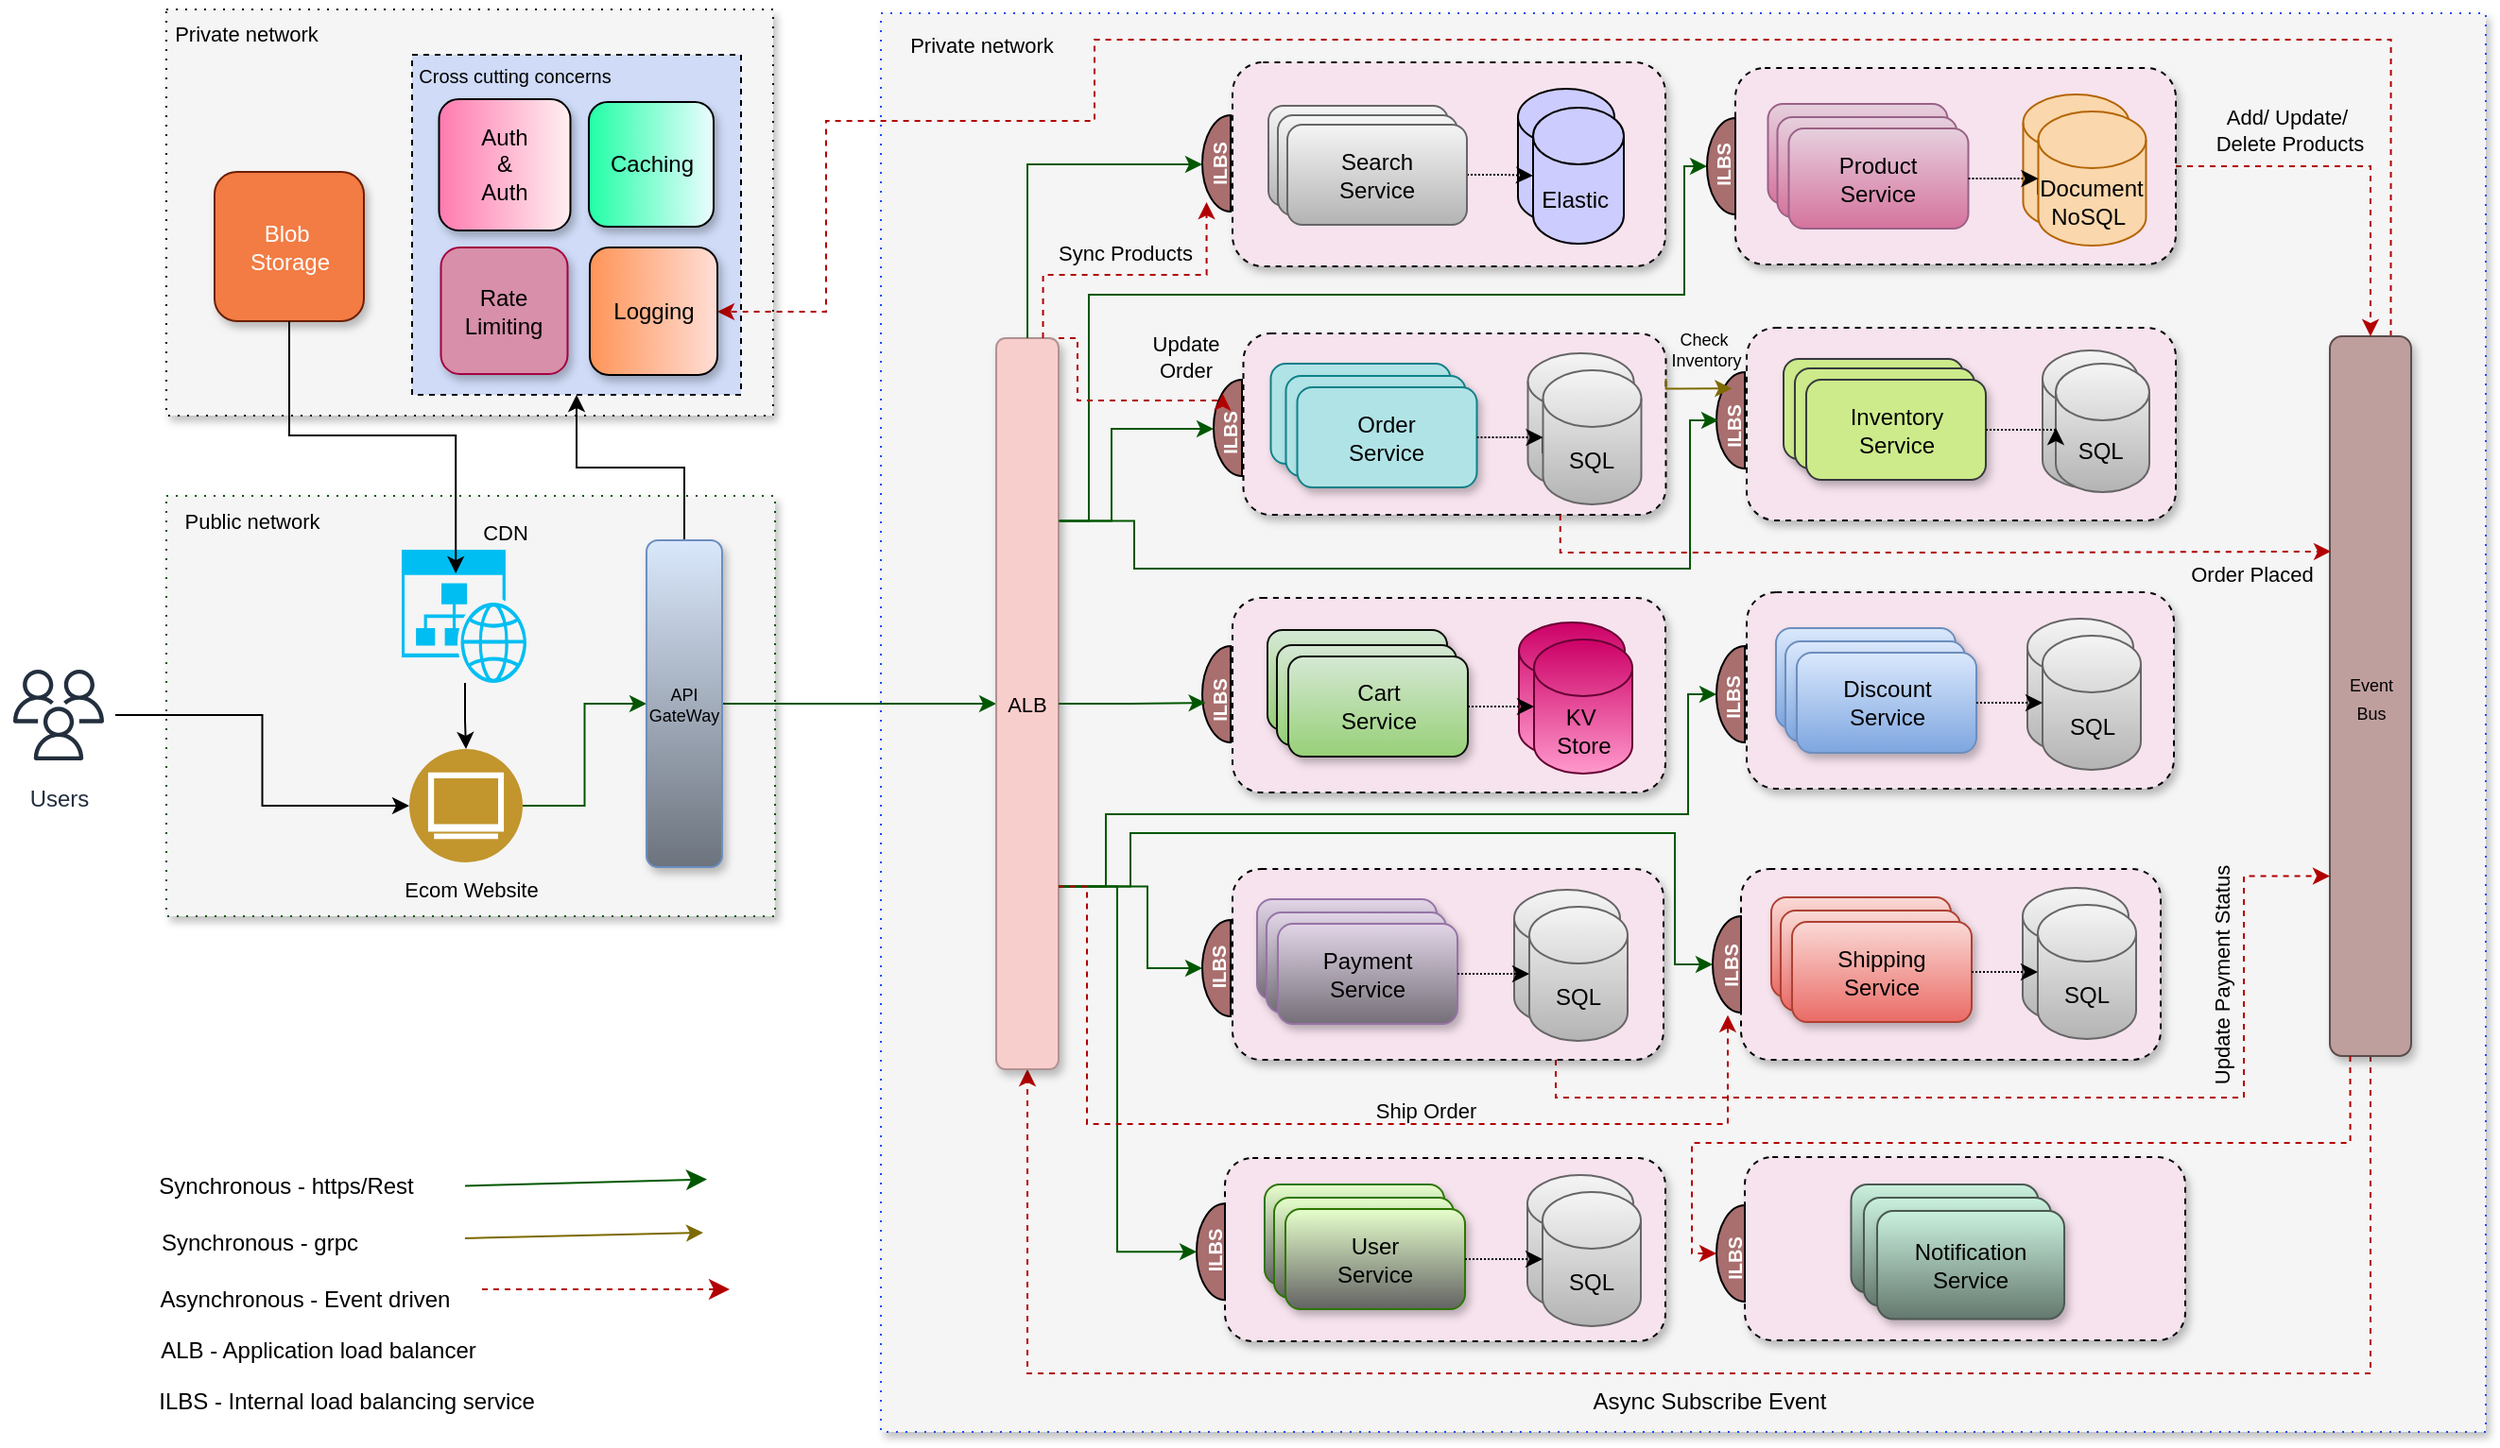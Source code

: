 <mxfile version="24.8.4">
  <diagram name="Page-1" id="FNmSrduUZ5u_OLCGWbWd">
    <mxGraphModel dx="1406" dy="893" grid="0" gridSize="10" guides="1" tooltips="1" connect="1" arrows="1" fold="1" page="0" pageScale="1" pageWidth="850" pageHeight="1100" math="0" shadow="0">
      <root>
        <mxCell id="0" />
        <mxCell id="1" parent="0" />
        <mxCell id="ILpzqOGEgMHz32oO7xNn-135" value="" style="rounded=0;whiteSpace=wrap;html=1;textShadow=0;strokeColor=default;dashed=1;fillColor=#F5F5F5;dashPattern=1 4;shadow=1;" parent="1" vertex="1">
          <mxGeometry x="-303" width="321" height="215" as="geometry" />
        </mxCell>
        <mxCell id="KnMCrY_Kx2zRuAthfWW4-54" value="" style="rounded=0;whiteSpace=wrap;html=1;textShadow=0;strokeColor=default;dashed=1;fillColor=#CFDBF7;" parent="1" vertex="1">
          <mxGeometry x="-173" y="24" width="174" height="180" as="geometry" />
        </mxCell>
        <mxCell id="ILpzqOGEgMHz32oO7xNn-144" value="" style="rounded=0;whiteSpace=wrap;html=1;textShadow=0;strokeColor=#005700;dashed=1;fillColor=#F5F5F5;dashPattern=1 4;shadow=1;" parent="1" vertex="1">
          <mxGeometry x="-303" y="257.5" width="322" height="222.5" as="geometry" />
        </mxCell>
        <mxCell id="ILpzqOGEgMHz32oO7xNn-142" value="" style="rounded=0;whiteSpace=wrap;html=1;textShadow=0;strokeColor=#174BFA;dashed=1;fillColor=#F5F5F5;fontColor=#ffffff;dashPattern=1 4;shadow=1;" parent="1" vertex="1">
          <mxGeometry x="75" y="2" width="849" height="751" as="geometry" />
        </mxCell>
        <mxCell id="ILpzqOGEgMHz32oO7xNn-136" value="" style="rounded=1;whiteSpace=wrap;html=1;textShadow=0;strokeColor=default;dashed=1;fillColor=#F7E3EE;shadow=1;" parent="1" vertex="1">
          <mxGeometry x="533" y="168.5" width="227" height="102" as="geometry" />
        </mxCell>
        <mxCell id="ILpzqOGEgMHz32oO7xNn-134" value="" style="rounded=1;whiteSpace=wrap;html=1;textShadow=0;dashed=1;fillColor=#f7e3ee;shadow=1;" parent="1" vertex="1">
          <mxGeometry x="261" y="28" width="229" height="108" as="geometry" />
        </mxCell>
        <mxCell id="hqVNRMzppCiJ99_KFiAW-224" style="edgeStyle=orthogonalEdgeStyle;rounded=0;orthogonalLoop=1;jettySize=auto;html=1;entryX=0;entryY=0.5;entryDx=0;entryDy=0;" parent="1" source="ILpzqOGEgMHz32oO7xNn-1" target="hqVNRMzppCiJ99_KFiAW-222" edge="1">
          <mxGeometry relative="1" as="geometry" />
        </mxCell>
        <mxCell id="ILpzqOGEgMHz32oO7xNn-1" value="Users" style="outlineConnect=0;fontColor=#232F3E;gradientColor=none;strokeColor=#232F3E;fillColor=#ffffff;dashed=0;verticalLabelPosition=bottom;verticalAlign=top;align=center;html=1;fontSize=12;fontStyle=0;aspect=fixed;shape=mxgraph.aws4.resourceIcon;resIcon=mxgraph.aws4.users;rounded=0;" parent="1" vertex="1">
          <mxGeometry x="-390" y="343.5" width="60" height="60" as="geometry" />
        </mxCell>
        <mxCell id="hqVNRMzppCiJ99_KFiAW-228" style="edgeStyle=orthogonalEdgeStyle;rounded=0;orthogonalLoop=1;jettySize=auto;html=1;entryX=0.5;entryY=0;entryDx=0;entryDy=0;" parent="1" source="ILpzqOGEgMHz32oO7xNn-2" target="hqVNRMzppCiJ99_KFiAW-222" edge="1">
          <mxGeometry relative="1" as="geometry" />
        </mxCell>
        <mxCell id="ILpzqOGEgMHz32oO7xNn-2" value="" style="verticalLabelPosition=bottom;html=1;verticalAlign=top;align=center;strokeColor=none;fillColor=#00BEF2;shape=mxgraph.azure.website_generic;pointerEvents=1;rounded=0;" parent="1" vertex="1">
          <mxGeometry x="-178.5" y="286" width="67" height="70.5" as="geometry" />
        </mxCell>
        <mxCell id="ILpzqOGEgMHz32oO7xNn-11" value="&lt;font style=&quot;font-size: 11px;&quot;&gt;CDN&lt;/font&gt;" style="text;html=1;align=center;verticalAlign=middle;resizable=0;points=[];autosize=1;strokeColor=none;fillColor=none;fontSize=16;rounded=0;" parent="1" vertex="1">
          <mxGeometry x="-144.75" y="259.5" width="42" height="31" as="geometry" />
        </mxCell>
        <mxCell id="ILpzqOGEgMHz32oO7xNn-27" value="" style="rounded=1;whiteSpace=wrap;html=1;fillColor=#f5f5f5;gradientColor=#b3b3b3;strokeColor=#666666;" parent="1" vertex="1">
          <mxGeometry x="280" y="51" width="95" height="53" as="geometry" />
        </mxCell>
        <mxCell id="ILpzqOGEgMHz32oO7xNn-28" value="Elastic&amp;nbsp;" style="shape=cylinder3;whiteSpace=wrap;html=1;boundedLbl=1;backgroundOutline=1;size=15;rounded=0;fillColor=#CCCCFF;fontColor=#ffffff;strokeColor=#000000;" parent="1" vertex="1">
          <mxGeometry x="412" y="42" width="51" height="72" as="geometry" />
        </mxCell>
        <mxCell id="ILpzqOGEgMHz32oO7xNn-49" value="" style="rounded=1;whiteSpace=wrap;html=1;fillColor=#cdeb8b;strokeColor=#36393d;shadow=1;" parent="1" vertex="1">
          <mxGeometry x="552.5" y="185" width="95" height="53" as="geometry" />
        </mxCell>
        <mxCell id="ILpzqOGEgMHz32oO7xNn-50" value="" style="rounded=1;whiteSpace=wrap;html=1;fillColor=#f5f5f5;gradientColor=#b3b3b3;strokeColor=#666666;" parent="1" vertex="1">
          <mxGeometry x="285" y="56" width="95" height="53" as="geometry" />
        </mxCell>
        <mxCell id="O0o4bAYuVbN3omt0_8oD-17" value="" style="edgeStyle=orthogonalEdgeStyle;rounded=0;orthogonalLoop=1;jettySize=auto;html=1;dashed=1;dashPattern=1 1;" parent="1" source="ILpzqOGEgMHz32oO7xNn-51" target="ILpzqOGEgMHz32oO7xNn-123" edge="1">
          <mxGeometry relative="1" as="geometry" />
        </mxCell>
        <mxCell id="ILpzqOGEgMHz32oO7xNn-51" value="Search&lt;div&gt;Service&lt;/div&gt;" style="rounded=1;whiteSpace=wrap;html=1;fillColor=#f5f5f5;strokeColor=#666666;gradientColor=#b3b3b3;" parent="1" vertex="1">
          <mxGeometry x="290" y="61" width="95" height="53" as="geometry" />
        </mxCell>
        <mxCell id="ILpzqOGEgMHz32oO7xNn-55" value="" style="rounded=1;whiteSpace=wrap;html=1;fillColor=#cdeb8b;strokeColor=#36393d;shadow=1;" parent="1" vertex="1">
          <mxGeometry x="558.5" y="190" width="95" height="53" as="geometry" />
        </mxCell>
        <mxCell id="ILpzqOGEgMHz32oO7xNn-56" value="Inventory&lt;div&gt;Service&lt;/div&gt;" style="rounded=1;whiteSpace=wrap;html=1;fillColor=#cdeb8b;strokeColor=#36393d;gradientColor=none;shadow=1;" parent="1" vertex="1">
          <mxGeometry x="564.5" y="196" width="95" height="53" as="geometry" />
        </mxCell>
        <mxCell id="ILpzqOGEgMHz32oO7xNn-57" value="SQL&amp;nbsp;" style="shape=cylinder3;whiteSpace=wrap;html=1;boundedLbl=1;backgroundOutline=1;size=15;rounded=0;fillColor=#f5f5f5;strokeColor=#666666;gradientColor=#b3b3b3;" parent="1" vertex="1">
          <mxGeometry x="689.5" y="180.5" width="50.5" height="73" as="geometry" />
        </mxCell>
        <mxCell id="KnMCrY_Kx2zRuAthfWW4-38" style="edgeStyle=orthogonalEdgeStyle;rounded=0;orthogonalLoop=1;jettySize=auto;html=1;exitX=1;exitY=0.5;exitDx=0;exitDy=0;entryX=0.5;entryY=0;entryDx=0;entryDy=0;strokeColor=#B20000;dashed=1;" parent="1" source="ILpzqOGEgMHz32oO7xNn-94" target="3KepqCRreSBxK8r_iUo3-4" edge="1">
          <mxGeometry relative="1" as="geometry">
            <Array as="points">
              <mxPoint x="863" y="722" />
              <mxPoint x="152" y="722" />
            </Array>
          </mxGeometry>
        </mxCell>
        <mxCell id="KnMCrY_Kx2zRuAthfWW4-56" style="edgeStyle=orthogonalEdgeStyle;rounded=0;orthogonalLoop=1;jettySize=auto;html=1;exitX=0;exitY=0.25;exitDx=0;exitDy=0;dashed=1;strokeColor=#B20000;" parent="1" source="ILpzqOGEgMHz32oO7xNn-94" target="hqVNRMzppCiJ99_KFiAW-115" edge="1">
          <mxGeometry relative="1" as="geometry">
            <Array as="points">
              <mxPoint x="874" y="16" />
              <mxPoint x="188" y="16" />
              <mxPoint x="188" y="59" />
              <mxPoint x="46" y="59" />
              <mxPoint x="46" y="160" />
            </Array>
          </mxGeometry>
        </mxCell>
        <mxCell id="ILpzqOGEgMHz32oO7xNn-94" value="&lt;font style=&quot;font-size: 9px;&quot;&gt;Event Bus&lt;/font&gt;" style="rounded=1;whiteSpace=wrap;html=1;direction=south;fillColor=#BF9F9E;strokeColor=#5C4C4C;shadow=1;gradientDirection=east;fontColor=#000000;gradientColor=none;" parent="1" vertex="1">
          <mxGeometry x="841.5" y="173" width="43" height="381" as="geometry" />
        </mxCell>
        <mxCell id="ILpzqOGEgMHz32oO7xNn-121" value="SQL&amp;nbsp;" style="shape=cylinder3;whiteSpace=wrap;html=1;boundedLbl=1;backgroundOutline=1;size=15;rounded=0;fillColor=#f5f5f5;strokeColor=#666666;gradientColor=#b3b3b3;" parent="1" vertex="1">
          <mxGeometry x="696.5" y="187.5" width="49.5" height="68" as="geometry" />
        </mxCell>
        <mxCell id="ILpzqOGEgMHz32oO7xNn-123" value="&lt;font color=&quot;#000000&quot;&gt;Elastic&amp;nbsp;&lt;/font&gt;" style="shape=cylinder3;whiteSpace=wrap;html=1;boundedLbl=1;backgroundOutline=1;size=15;rounded=0;fillColor=#CCCCFF;fontColor=#ffffff;strokeColor=#000000;" parent="1" vertex="1">
          <mxGeometry x="420" y="52" width="48" height="72" as="geometry" />
        </mxCell>
        <mxCell id="ILpzqOGEgMHz32oO7xNn-143" value="Private network" style="text;html=1;align=center;verticalAlign=middle;resizable=0;points=[];autosize=1;strokeColor=none;fillColor=none;fontSize=11;rounded=0;" parent="1" vertex="1">
          <mxGeometry x="81" y="6" width="94" height="25" as="geometry" />
        </mxCell>
        <mxCell id="ILpzqOGEgMHz32oO7xNn-145" value="&lt;font style=&quot;font-size: 11px;&quot;&gt;Public network&lt;/font&gt;" style="text;html=1;align=center;verticalAlign=middle;resizable=0;points=[];autosize=1;strokeColor=none;fillColor=none;fontSize=16;rounded=0;" parent="1" vertex="1">
          <mxGeometry x="-303" y="253" width="90" height="31" as="geometry" />
        </mxCell>
        <mxCell id="ILpzqOGEgMHz32oO7xNn-146" style="edgeStyle=none;curved=0;rounded=0;orthogonalLoop=1;jettySize=auto;html=1;exitX=0;exitY=0.5;exitDx=0;exitDy=0;entryX=0;entryY=0.5;entryDx=0;entryDy=0;fontSize=12;startSize=8;endSize=8;fillColor=#008a00;strokeColor=#005700;" parent="1" edge="1">
          <mxGeometry relative="1" as="geometry">
            <mxPoint x="-145" y="622.75" as="sourcePoint" />
            <mxPoint x="-17" y="619.25" as="targetPoint" />
            <Array as="points" />
          </mxGeometry>
        </mxCell>
        <mxCell id="ILpzqOGEgMHz32oO7xNn-147" value="Synchronous - https/Rest" style="text;html=1;align=center;verticalAlign=middle;resizable=0;points=[];autosize=1;" parent="1" vertex="1">
          <mxGeometry x="-317" y="610" width="153" height="26" as="geometry" />
        </mxCell>
        <mxCell id="ILpzqOGEgMHz32oO7xNn-150" style="edgeStyle=none;curved=0;rounded=0;orthogonalLoop=1;jettySize=auto;html=1;entryX=1.006;entryY=0.378;entryDx=0;entryDy=0;entryPerimeter=0;fontSize=12;startSize=8;endSize=8;fillColor=#e51400;strokeColor=#B20000;dashed=1;" parent="1" edge="1">
          <mxGeometry relative="1" as="geometry">
            <mxPoint x="-136" y="677.5" as="sourcePoint" />
            <mxPoint x="-5" y="677.5" as="targetPoint" />
            <Array as="points" />
          </mxGeometry>
        </mxCell>
        <mxCell id="ILpzqOGEgMHz32oO7xNn-151" value="Asynchronous - Event driven" style="text;html=1;align=center;verticalAlign=middle;resizable=0;points=[];autosize=1;strokeColor=none;fillColor=none;" parent="1" vertex="1">
          <mxGeometry x="-315.75" y="669.5" width="171" height="26" as="geometry" />
        </mxCell>
        <mxCell id="ILpzqOGEgMHz32oO7xNn-157" value="" style="endArrow=classic;html=1;rounded=0;fillColor=#e3c800;strokeColor=#7D6A00;" parent="1" edge="1">
          <mxGeometry width="50" height="50" relative="1" as="geometry">
            <mxPoint x="-145" y="650.5" as="sourcePoint" />
            <mxPoint x="-19" y="647.5" as="targetPoint" />
          </mxGeometry>
        </mxCell>
        <mxCell id="ILpzqOGEgMHz32oO7xNn-158" value="Synchronous - grpc" style="text;html=1;align=center;verticalAlign=middle;resizable=0;points=[];autosize=1;strokeColor=none;fillColor=none;" parent="1" vertex="1">
          <mxGeometry x="-315" y="640" width="122" height="26" as="geometry" />
        </mxCell>
        <mxCell id="hqVNRMzppCiJ99_KFiAW-14" style="edgeStyle=orthogonalEdgeStyle;rounded=0;orthogonalLoop=1;jettySize=auto;html=1;exitX=1;exitY=0.5;exitDx=0;exitDy=0;entryX=0;entryY=0.5;entryDx=0;entryDy=0;entryPerimeter=0;dashed=1;dashPattern=1 1;" parent="1" source="ILpzqOGEgMHz32oO7xNn-56" target="ILpzqOGEgMHz32oO7xNn-121" edge="1">
          <mxGeometry relative="1" as="geometry" />
        </mxCell>
        <mxCell id="hqVNRMzppCiJ99_KFiAW-19" value="" style="rounded=1;whiteSpace=wrap;html=1;textShadow=0;strokeColor=default;dashed=1;fillColor=#F7E3EE;shadow=1;" parent="1" vertex="1">
          <mxGeometry x="261" y="311.5" width="229" height="103" as="geometry" />
        </mxCell>
        <mxCell id="hqVNRMzppCiJ99_KFiAW-20" value="" style="rounded=1;whiteSpace=wrap;html=1;fillColor=#d5e8d4;strokeColor=#090D07;gradientColor=#97d077;shadow=1;" parent="1" vertex="1">
          <mxGeometry x="279.5" y="328.5" width="95" height="53" as="geometry" />
        </mxCell>
        <mxCell id="hqVNRMzppCiJ99_KFiAW-21" value="NoSQL&amp;nbsp;" style="shape=cylinder3;whiteSpace=wrap;html=1;boundedLbl=1;backgroundOutline=1;size=15;rounded=0;fillColor=#FF99CC;strokeColor=#660033;gradientColor=#CC0066;gradientDirection=north;" parent="1" vertex="1">
          <mxGeometry x="412.5" y="324.5" width="56" height="72" as="geometry" />
        </mxCell>
        <mxCell id="hqVNRMzppCiJ99_KFiAW-22" value="" style="rounded=1;whiteSpace=wrap;html=1;fillColor=#d5e8d4;strokeColor=#090D07;gradientColor=#97d077;shadow=1;" parent="1" vertex="1">
          <mxGeometry x="284.5" y="336.5" width="95" height="53" as="geometry" />
        </mxCell>
        <mxCell id="hqVNRMzppCiJ99_KFiAW-23" value="Cart&lt;div&gt;&lt;span style=&quot;background-color: initial;&quot;&gt;Service&lt;/span&gt;&lt;/div&gt;" style="rounded=1;whiteSpace=wrap;html=1;fillColor=#d5e8d4;gradientColor=#97d077;strokeColor=#090D07;shadow=1;" parent="1" vertex="1">
          <mxGeometry x="290.5" y="342.5" width="95" height="53" as="geometry" />
        </mxCell>
        <mxCell id="hqVNRMzppCiJ99_KFiAW-24" value="&lt;font color=&quot;#000000&quot;&gt;KV&amp;nbsp;&lt;/font&gt;&lt;div&gt;&lt;font color=&quot;#000000&quot;&gt;Store&lt;/font&gt;&lt;/div&gt;" style="shape=cylinder3;whiteSpace=wrap;html=1;boundedLbl=1;backgroundOutline=1;size=15;rounded=0;fillColor=#FF99CC;strokeColor=#660033;fontColor=#000000;gradientDirection=north;gradientColor=#CC0066;" parent="1" vertex="1">
          <mxGeometry x="420.5" y="333.5" width="52" height="71" as="geometry" />
        </mxCell>
        <mxCell id="hqVNRMzppCiJ99_KFiAW-28" style="edgeStyle=orthogonalEdgeStyle;rounded=0;orthogonalLoop=1;jettySize=auto;html=1;exitX=1;exitY=0.5;exitDx=0;exitDy=0;entryX=0;entryY=0.5;entryDx=0;entryDy=0;entryPerimeter=0;dashed=1;dashPattern=1 1;" parent="1" source="hqVNRMzppCiJ99_KFiAW-23" target="hqVNRMzppCiJ99_KFiAW-24" edge="1">
          <mxGeometry relative="1" as="geometry" />
        </mxCell>
        <mxCell id="hqVNRMzppCiJ99_KFiAW-30" value="" style="rounded=1;whiteSpace=wrap;html=1;textShadow=0;strokeColor=default;dashed=1;fillColor=#F7E3EE;shadow=1;" parent="1" vertex="1">
          <mxGeometry x="266.75" y="171.5" width="223.5" height="96" as="geometry" />
        </mxCell>
        <mxCell id="hqVNRMzppCiJ99_KFiAW-31" value="" style="rounded=1;whiteSpace=wrap;html=1;fillColor=#b0e3e6;strokeColor=#0e8088;shadow=1;" parent="1" vertex="1">
          <mxGeometry x="281.25" y="187.5" width="95" height="53" as="geometry" />
        </mxCell>
        <mxCell id="hqVNRMzppCiJ99_KFiAW-32" value="NoSQL&amp;nbsp;" style="shape=cylinder3;whiteSpace=wrap;html=1;boundedLbl=1;backgroundOutline=1;size=15;rounded=0;fillColor=#f5f5f5;strokeColor=#666666;gradientColor=#b3b3b3;" parent="1" vertex="1">
          <mxGeometry x="417.25" y="182" width="56" height="72" as="geometry" />
        </mxCell>
        <mxCell id="hqVNRMzppCiJ99_KFiAW-33" value="" style="rounded=1;whiteSpace=wrap;html=1;fillColor=#b0e3e6;strokeColor=#0e8088;shadow=1;" parent="1" vertex="1">
          <mxGeometry x="289.25" y="194" width="95" height="53" as="geometry" />
        </mxCell>
        <mxCell id="hqVNRMzppCiJ99_KFiAW-34" value="Order&lt;div&gt;&lt;span style=&quot;background-color: initial;&quot;&gt;Service&lt;/span&gt;&lt;/div&gt;" style="rounded=1;whiteSpace=wrap;html=1;fillColor=#b0e3e6;strokeColor=#0e8088;shadow=1;" parent="1" vertex="1">
          <mxGeometry x="295.25" y="200" width="95" height="53" as="geometry" />
        </mxCell>
        <mxCell id="hqVNRMzppCiJ99_KFiAW-35" value="SQL" style="shape=cylinder3;whiteSpace=wrap;html=1;boundedLbl=1;backgroundOutline=1;size=15;rounded=0;fillColor=#f5f5f5;strokeColor=#666666;gradientColor=#b3b3b3;" parent="1" vertex="1">
          <mxGeometry x="425.25" y="191" width="52" height="71" as="geometry" />
        </mxCell>
        <mxCell id="hqVNRMzppCiJ99_KFiAW-40" style="edgeStyle=orthogonalEdgeStyle;rounded=0;orthogonalLoop=1;jettySize=auto;html=1;exitX=1;exitY=0.5;exitDx=0;exitDy=0;entryX=0;entryY=0.5;entryDx=0;entryDy=0;entryPerimeter=0;dashed=1;dashPattern=1 1;" parent="1" source="hqVNRMzppCiJ99_KFiAW-34" target="hqVNRMzppCiJ99_KFiAW-35" edge="1">
          <mxGeometry relative="1" as="geometry" />
        </mxCell>
        <mxCell id="hqVNRMzppCiJ99_KFiAW-50" value="" style="rounded=1;whiteSpace=wrap;html=1;textShadow=0;strokeColor=default;dashed=1;fillColor=#F7E3EE;shadow=1;" parent="1" vertex="1">
          <mxGeometry x="533" y="308.5" width="226" height="104" as="geometry" />
        </mxCell>
        <mxCell id="hqVNRMzppCiJ99_KFiAW-51" value="" style="rounded=1;whiteSpace=wrap;html=1;fillColor=#dae8fc;strokeColor=#6c8ebf;gradientColor=#7ea6e0;shadow=1;" parent="1" vertex="1">
          <mxGeometry x="548.5" y="327.5" width="95" height="53" as="geometry" />
        </mxCell>
        <mxCell id="hqVNRMzppCiJ99_KFiAW-52" value="NoSQL&amp;nbsp;" style="shape=cylinder3;whiteSpace=wrap;html=1;boundedLbl=1;backgroundOutline=1;size=15;rounded=0;fillColor=#f5f5f5;strokeColor=#666666;gradientColor=#b3b3b3;" parent="1" vertex="1">
          <mxGeometry x="681.5" y="322.5" width="56" height="72" as="geometry" />
        </mxCell>
        <mxCell id="hqVNRMzppCiJ99_KFiAW-53" value="" style="rounded=1;whiteSpace=wrap;html=1;fillColor=#dae8fc;strokeColor=#6c8ebf;gradientColor=#7ea6e0;shadow=1;" parent="1" vertex="1">
          <mxGeometry x="553.5" y="334.5" width="95" height="53" as="geometry" />
        </mxCell>
        <mxCell id="hqVNRMzppCiJ99_KFiAW-54" value="Discount&lt;div&gt;&lt;span style=&quot;background-color: initial;&quot;&gt;Service&lt;/span&gt;&lt;/div&gt;" style="rounded=1;whiteSpace=wrap;html=1;fillColor=#dae8fc;gradientColor=#7ea6e0;strokeColor=#6c8ebf;shadow=1;" parent="1" vertex="1">
          <mxGeometry x="559.5" y="340.5" width="95" height="53" as="geometry" />
        </mxCell>
        <mxCell id="hqVNRMzppCiJ99_KFiAW-55" value="SQL" style="shape=cylinder3;whiteSpace=wrap;html=1;boundedLbl=1;backgroundOutline=1;size=15;rounded=0;fillColor=#f5f5f5;strokeColor=#666666;gradientColor=#b3b3b3;" parent="1" vertex="1">
          <mxGeometry x="689.5" y="331.5" width="52" height="71" as="geometry" />
        </mxCell>
        <mxCell id="KnMCrY_Kx2zRuAthfWW4-42" style="edgeStyle=orthogonalEdgeStyle;rounded=0;orthogonalLoop=1;jettySize=auto;html=1;exitX=0.75;exitY=1;exitDx=0;exitDy=0;entryX=0.75;entryY=1;entryDx=0;entryDy=0;dashed=1;strokeColor=#B20000;" parent="1" source="hqVNRMzppCiJ99_KFiAW-59" target="ILpzqOGEgMHz32oO7xNn-94" edge="1">
          <mxGeometry relative="1" as="geometry">
            <Array as="points">
              <mxPoint x="432" y="576" />
              <mxPoint x="796" y="576" />
              <mxPoint x="796" y="459" />
            </Array>
          </mxGeometry>
        </mxCell>
        <mxCell id="hqVNRMzppCiJ99_KFiAW-59" value="" style="rounded=1;whiteSpace=wrap;html=1;textShadow=0;strokeColor=default;dashed=1;fillColor=#F7E3EE;shadow=1;" parent="1" vertex="1">
          <mxGeometry x="261" y="455" width="228" height="101" as="geometry" />
        </mxCell>
        <mxCell id="hqVNRMzppCiJ99_KFiAW-60" value="" style="rounded=1;whiteSpace=wrap;html=1;fillColor=#e1d5e7;strokeColor=#9673a6;gradientColor=#756F78;shadow=1;" parent="1" vertex="1">
          <mxGeometry x="274" y="471" width="95" height="53" as="geometry" />
        </mxCell>
        <mxCell id="hqVNRMzppCiJ99_KFiAW-61" value="NoSQL&amp;nbsp;" style="shape=cylinder3;whiteSpace=wrap;html=1;boundedLbl=1;backgroundOutline=1;size=15;rounded=0;fillColor=#f5f5f5;strokeColor=#666666;gradientColor=#b3b3b3;" parent="1" vertex="1">
          <mxGeometry x="410" y="466" width="56" height="72" as="geometry" />
        </mxCell>
        <mxCell id="hqVNRMzppCiJ99_KFiAW-62" value="" style="rounded=1;whiteSpace=wrap;html=1;fillColor=#e1d5e7;strokeColor=#9673a6;gradientColor=#756F78;shadow=1;" parent="1" vertex="1">
          <mxGeometry x="279" y="478" width="95" height="53" as="geometry" />
        </mxCell>
        <mxCell id="hqVNRMzppCiJ99_KFiAW-63" value="Payment&lt;div&gt;&lt;span style=&quot;background-color: initial;&quot;&gt;Service&lt;/span&gt;&lt;/div&gt;" style="rounded=1;whiteSpace=wrap;html=1;fillColor=#e1d5e7;strokeColor=#9673a6;gradientColor=#756F78;shadow=1;" parent="1" vertex="1">
          <mxGeometry x="285" y="484" width="95" height="53" as="geometry" />
        </mxCell>
        <mxCell id="hqVNRMzppCiJ99_KFiAW-64" value="SQL" style="shape=cylinder3;whiteSpace=wrap;html=1;boundedLbl=1;backgroundOutline=1;size=15;rounded=0;fillColor=#f5f5f5;strokeColor=#666666;gradientColor=#b3b3b3;" parent="1" vertex="1">
          <mxGeometry x="418" y="475" width="52" height="71" as="geometry" />
        </mxCell>
        <mxCell id="hqVNRMzppCiJ99_KFiAW-70" style="edgeStyle=orthogonalEdgeStyle;rounded=0;orthogonalLoop=1;jettySize=auto;html=1;exitX=1;exitY=0.5;exitDx=0;exitDy=0;entryX=0;entryY=0.5;entryDx=0;entryDy=0;entryPerimeter=0;dashed=1;dashPattern=1 1;" parent="1" source="hqVNRMzppCiJ99_KFiAW-54" target="hqVNRMzppCiJ99_KFiAW-55" edge="1">
          <mxGeometry relative="1" as="geometry" />
        </mxCell>
        <mxCell id="hqVNRMzppCiJ99_KFiAW-73" style="edgeStyle=orthogonalEdgeStyle;rounded=0;orthogonalLoop=1;jettySize=auto;html=1;exitX=1;exitY=0.5;exitDx=0;exitDy=0;entryX=0;entryY=0.5;entryDx=0;entryDy=0;entryPerimeter=0;dashed=1;dashPattern=1 1;" parent="1" source="hqVNRMzppCiJ99_KFiAW-63" target="hqVNRMzppCiJ99_KFiAW-64" edge="1">
          <mxGeometry relative="1" as="geometry" />
        </mxCell>
        <mxCell id="hqVNRMzppCiJ99_KFiAW-74" value="" style="rounded=1;whiteSpace=wrap;html=1;textShadow=0;strokeColor=default;dashed=1;fillColor=#F7E3EE;shadow=1;" parent="1" vertex="1">
          <mxGeometry x="257" y="608" width="233" height="97" as="geometry" />
        </mxCell>
        <mxCell id="hqVNRMzppCiJ99_KFiAW-75" value="" style="rounded=1;whiteSpace=wrap;html=1;fillColor=#E6FFCC;strokeColor=#2D7600;gradientColor=#636363;shadow=1;" parent="1" vertex="1">
          <mxGeometry x="278" y="622" width="95" height="53" as="geometry" />
        </mxCell>
        <mxCell id="hqVNRMzppCiJ99_KFiAW-76" value="NoSQL&amp;nbsp;" style="shape=cylinder3;whiteSpace=wrap;html=1;boundedLbl=1;backgroundOutline=1;size=15;rounded=0;fillColor=#f5f5f5;strokeColor=#666666;gradientColor=#b3b3b3;" parent="1" vertex="1">
          <mxGeometry x="417" y="617" width="56" height="72" as="geometry" />
        </mxCell>
        <mxCell id="hqVNRMzppCiJ99_KFiAW-77" value="" style="rounded=1;whiteSpace=wrap;html=1;fillColor=#E6FFCC;strokeColor=#2D7600;fontColor=#ffffff;gradientColor=#636363;shadow=1;" parent="1" vertex="1">
          <mxGeometry x="283" y="629" width="95" height="53" as="geometry" />
        </mxCell>
        <mxCell id="hqVNRMzppCiJ99_KFiAW-78" value="User&lt;div&gt;&lt;span style=&quot;background-color: initial;&quot;&gt;Service&lt;/span&gt;&lt;/div&gt;" style="rounded=1;whiteSpace=wrap;html=1;fillColor=#E6FFCC;strokeColor=#2D7600;fontColor=#000000;gradientColor=#636363;shadow=1;" parent="1" vertex="1">
          <mxGeometry x="289" y="635" width="95" height="53" as="geometry" />
        </mxCell>
        <mxCell id="hqVNRMzppCiJ99_KFiAW-79" value="SQL" style="shape=cylinder3;whiteSpace=wrap;html=1;boundedLbl=1;backgroundOutline=1;size=15;rounded=0;fillColor=#f5f5f5;strokeColor=#666666;gradientColor=#b3b3b3;" parent="1" vertex="1">
          <mxGeometry x="425" y="626" width="52" height="71" as="geometry" />
        </mxCell>
        <mxCell id="hqVNRMzppCiJ99_KFiAW-83" value="" style="rounded=1;whiteSpace=wrap;html=1;textShadow=0;strokeColor=default;dashed=1;fillColor=#F7E3EE;shadow=1;" parent="1" vertex="1">
          <mxGeometry x="530" y="455" width="222" height="101" as="geometry" />
        </mxCell>
        <mxCell id="hqVNRMzppCiJ99_KFiAW-84" value="" style="rounded=1;whiteSpace=wrap;html=1;fillColor=#fad9d5;strokeColor=#ae4132;gradientColor=#EA6B66;shadow=1;" parent="1" vertex="1">
          <mxGeometry x="546" y="470" width="95" height="53" as="geometry" />
        </mxCell>
        <mxCell id="hqVNRMzppCiJ99_KFiAW-85" value="NoSQL&amp;nbsp;" style="shape=cylinder3;whiteSpace=wrap;html=1;boundedLbl=1;backgroundOutline=1;size=15;rounded=0;fillColor=#f5f5f5;strokeColor=#666666;gradientColor=#b3b3b3;" parent="1" vertex="1">
          <mxGeometry x="679" y="465" width="56" height="72" as="geometry" />
        </mxCell>
        <mxCell id="hqVNRMzppCiJ99_KFiAW-86" value="" style="rounded=1;whiteSpace=wrap;html=1;fillColor=#fad9d5;strokeColor=#ae4132;gradientColor=#EA6B66;shadow=1;" parent="1" vertex="1">
          <mxGeometry x="551" y="477" width="95" height="53" as="geometry" />
        </mxCell>
        <mxCell id="hqVNRMzppCiJ99_KFiAW-87" value="Shipping&lt;div&gt;&lt;span style=&quot;background-color: initial;&quot;&gt;Service&lt;/span&gt;&lt;/div&gt;" style="rounded=1;whiteSpace=wrap;html=1;fillColor=#fad9d5;strokeColor=#ae4132;gradientColor=#EA6B66;shadow=1;" parent="1" vertex="1">
          <mxGeometry x="557" y="483" width="95" height="53" as="geometry" />
        </mxCell>
        <mxCell id="hqVNRMzppCiJ99_KFiAW-88" value="SQL" style="shape=cylinder3;whiteSpace=wrap;html=1;boundedLbl=1;backgroundOutline=1;size=15;rounded=0;fillColor=#f5f5f5;strokeColor=#666666;gradientColor=#b3b3b3;" parent="1" vertex="1">
          <mxGeometry x="687" y="474" width="52" height="71" as="geometry" />
        </mxCell>
        <mxCell id="hqVNRMzppCiJ99_KFiAW-94" style="edgeStyle=orthogonalEdgeStyle;rounded=0;orthogonalLoop=1;jettySize=auto;html=1;exitX=1;exitY=0.5;exitDx=0;exitDy=0;entryX=0;entryY=0.5;entryDx=0;entryDy=0;entryPerimeter=0;dashed=1;dashPattern=1 1;" parent="1" source="hqVNRMzppCiJ99_KFiAW-87" target="hqVNRMzppCiJ99_KFiAW-88" edge="1">
          <mxGeometry relative="1" as="geometry" />
        </mxCell>
        <mxCell id="hqVNRMzppCiJ99_KFiAW-95" style="edgeStyle=orthogonalEdgeStyle;rounded=0;orthogonalLoop=1;jettySize=auto;html=1;exitX=1;exitY=0.5;exitDx=0;exitDy=0;entryX=0;entryY=0.5;entryDx=0;entryDy=0;entryPerimeter=0;dashed=1;dashPattern=1 1;" parent="1" source="hqVNRMzppCiJ99_KFiAW-78" target="hqVNRMzppCiJ99_KFiAW-79" edge="1">
          <mxGeometry relative="1" as="geometry" />
        </mxCell>
        <mxCell id="KnMCrY_Kx2zRuAthfWW4-8" style="edgeStyle=orthogonalEdgeStyle;rounded=0;orthogonalLoop=1;jettySize=auto;html=1;exitX=1;exitY=0.5;exitDx=0;exitDy=0;entryX=0;entryY=0.5;entryDx=0;entryDy=0;strokeColor=#B20000;dashed=1;" parent="1" source="hqVNRMzppCiJ99_KFiAW-97" target="ILpzqOGEgMHz32oO7xNn-94" edge="1">
          <mxGeometry relative="1" as="geometry" />
        </mxCell>
        <mxCell id="hqVNRMzppCiJ99_KFiAW-97" value="" style="rounded=1;whiteSpace=wrap;html=1;textShadow=0;strokeColor=default;dashed=1;fillColor=#F7E3EE;shadow=1;" parent="1" vertex="1">
          <mxGeometry x="527" y="31" width="233" height="104" as="geometry" />
        </mxCell>
        <mxCell id="hqVNRMzppCiJ99_KFiAW-98" value="" style="rounded=1;whiteSpace=wrap;html=1;fillColor=#e6d0de;gradientColor=#d5739d;strokeColor=#996185;" parent="1" vertex="1">
          <mxGeometry x="544.25" y="50" width="95" height="53" as="geometry" />
        </mxCell>
        <mxCell id="hqVNRMzppCiJ99_KFiAW-99" value="NoSQL&amp;nbsp;" style="shape=cylinder3;whiteSpace=wrap;html=1;boundedLbl=1;backgroundOutline=1;size=15;rounded=0;fillColor=#fad7ac;strokeColor=#b46504;" parent="1" vertex="1">
          <mxGeometry x="679.25" y="45" width="56" height="72" as="geometry" />
        </mxCell>
        <mxCell id="hqVNRMzppCiJ99_KFiAW-100" value="" style="rounded=1;whiteSpace=wrap;html=1;fillColor=#e6d0de;gradientColor=#d5739d;strokeColor=#996185;" parent="1" vertex="1">
          <mxGeometry x="549.25" y="57" width="95" height="53" as="geometry" />
        </mxCell>
        <mxCell id="hqVNRMzppCiJ99_KFiAW-101" value="Product&lt;div&gt;&lt;span style=&quot;background-color: initial;&quot;&gt;Service&lt;/span&gt;&lt;/div&gt;" style="rounded=1;whiteSpace=wrap;html=1;fillColor=#e6d0de;gradientColor=#d5739d;strokeColor=#996185;" parent="1" vertex="1">
          <mxGeometry x="555.25" y="63" width="95" height="53" as="geometry" />
        </mxCell>
        <mxCell id="hqVNRMzppCiJ99_KFiAW-102" value="Document&lt;div&gt;NoSQL&amp;nbsp;&lt;/div&gt;" style="shape=cylinder3;whiteSpace=wrap;html=1;boundedLbl=1;backgroundOutline=1;size=15;rounded=0;fillColor=#fad7ac;strokeColor=#b46504;" parent="1" vertex="1">
          <mxGeometry x="687.25" y="54" width="57" height="71" as="geometry" />
        </mxCell>
        <mxCell id="hqVNRMzppCiJ99_KFiAW-106" style="edgeStyle=orthogonalEdgeStyle;rounded=0;orthogonalLoop=1;jettySize=auto;html=1;exitX=1;exitY=0.5;exitDx=0;exitDy=0;entryX=0;entryY=0.5;entryDx=0;entryDy=0;entryPerimeter=0;dashed=1;dashPattern=1 1;" parent="1" source="hqVNRMzppCiJ99_KFiAW-101" target="hqVNRMzppCiJ99_KFiAW-102" edge="1">
          <mxGeometry relative="1" as="geometry" />
        </mxCell>
        <mxCell id="hqVNRMzppCiJ99_KFiAW-109" value="Sync Products" style="text;html=1;align=center;verticalAlign=middle;resizable=0;points=[];autosize=1;strokeColor=none;fillColor=none;fontSize=11;rounded=0;rotation=0;" parent="1" vertex="1">
          <mxGeometry x="159" y="116" width="89" height="25" as="geometry" />
        </mxCell>
        <mxCell id="hqVNRMzppCiJ99_KFiAW-110" value="Cross cutting concerns" style="text;html=1;align=center;verticalAlign=middle;resizable=0;points=[];autosize=1;strokeColor=none;fillColor=none;fontSize=10;rounded=0;" parent="1" vertex="1">
          <mxGeometry x="-179.5" y="23" width="120" height="24" as="geometry" />
        </mxCell>
        <mxCell id="hqVNRMzppCiJ99_KFiAW-111" value="Auth&lt;div&gt;&amp;amp;&lt;/div&gt;&lt;div&gt;Auth&lt;/div&gt;" style="whiteSpace=wrap;html=1;aspect=fixed;rounded=1;shadow=1;fillColor=#FFF0F1;gradientColor=#FF7AAF;gradientDirection=west;" parent="1" vertex="1">
          <mxGeometry x="-158.75" y="47.5" width="69.5" height="69.5" as="geometry" />
        </mxCell>
        <mxCell id="hqVNRMzppCiJ99_KFiAW-114" value="Caching" style="whiteSpace=wrap;html=1;aspect=fixed;rounded=1;shadow=1;fillColor=#EBFCFF;gradientColor=#21FFA6;gradientDirection=west;" parent="1" vertex="1">
          <mxGeometry x="-79.5" y="49" width="66" height="66" as="geometry" />
        </mxCell>
        <mxCell id="hqVNRMzppCiJ99_KFiAW-115" value="Logging" style="whiteSpace=wrap;html=1;aspect=fixed;rounded=1;glass=0;shadow=1;fillColor=#FFDED6;gradientColor=#FF9457;gradientDirection=west;" parent="1" vertex="1">
          <mxGeometry x="-79" y="126" width="67.5" height="67.5" as="geometry" />
        </mxCell>
        <mxCell id="hqVNRMzppCiJ99_KFiAW-152" value="Add/ Update/&amp;nbsp;&lt;div&gt;Delete&amp;nbsp;&lt;span style=&quot;background-color: initial;&quot;&gt;Products&lt;/span&gt;&lt;/div&gt;" style="text;html=1;align=center;verticalAlign=middle;resizable=0;points=[];autosize=1;strokeColor=none;fillColor=none;fontSize=11;rounded=0;rotation=0;" parent="1" vertex="1">
          <mxGeometry x="772" y="45" width="96" height="38" as="geometry" />
        </mxCell>
        <mxCell id="hqVNRMzppCiJ99_KFiAW-157" value="Order Placed" style="text;html=1;align=center;verticalAlign=middle;resizable=0;points=[];autosize=1;strokeColor=none;fillColor=none;fontSize=11;rounded=0;rotation=0;" parent="1" vertex="1">
          <mxGeometry x="758.5" y="286" width="83" height="25" as="geometry" />
        </mxCell>
        <mxCell id="hqVNRMzppCiJ99_KFiAW-160" value="Update Payment Status" style="text;html=1;align=center;verticalAlign=middle;resizable=0;points=[];autosize=1;strokeColor=none;fillColor=none;fontSize=11;rounded=0;rotation=270;" parent="1" vertex="1">
          <mxGeometry x="717" y="499" width="134" height="25" as="geometry" />
        </mxCell>
        <mxCell id="hqVNRMzppCiJ99_KFiAW-162" value="Update&lt;div&gt;&lt;span style=&quot;background-color: initial;&quot;&gt;Order&lt;/span&gt;&lt;/div&gt;" style="text;html=1;align=center;verticalAlign=middle;resizable=0;points=[];autosize=1;strokeColor=none;fillColor=none;fontSize=11;rounded=0;rotation=0;" parent="1" vertex="1">
          <mxGeometry x="209.5" y="165" width="53" height="38" as="geometry" />
        </mxCell>
        <mxCell id="hqVNRMzppCiJ99_KFiAW-165" value="Ship&amp;nbsp;&lt;span style=&quot;background-color: initial;&quot;&gt;Order&lt;/span&gt;" style="text;html=1;align=center;verticalAlign=middle;resizable=0;points=[];autosize=1;strokeColor=none;fillColor=none;fontSize=11;rounded=0;rotation=0;" parent="1" vertex="1">
          <mxGeometry x="327" y="570" width="71" height="25" as="geometry" />
        </mxCell>
        <mxCell id="hqVNRMzppCiJ99_KFiAW-209" value="Check&lt;div style=&quot;font-size: 9px;&quot;&gt;&amp;nbsp;&lt;span style=&quot;background-color: initial; font-size: 9px;&quot;&gt;Inventory&lt;/span&gt;&lt;/div&gt;" style="text;html=1;align=center;verticalAlign=middle;resizable=0;points=[];autosize=1;strokeColor=none;fillColor=none;fontSize=9;rounded=0;rotation=0;" parent="1" vertex="1">
          <mxGeometry x="481" y="163" width="58" height="34" as="geometry" />
        </mxCell>
        <mxCell id="hqVNRMzppCiJ99_KFiAW-217" value="Blob&amp;nbsp;&lt;div&gt;Storage&lt;/div&gt;" style="whiteSpace=wrap;html=1;aspect=fixed;fillColor=#F27C44;fontColor=#ffffff;strokeColor=#6D1F00;rounded=1;shadow=1;glass=0;" parent="1" vertex="1">
          <mxGeometry x="-277.5" y="86" width="79" height="79" as="geometry" />
        </mxCell>
        <mxCell id="3KepqCRreSBxK8r_iUo3-3" style="edgeStyle=orthogonalEdgeStyle;rounded=0;orthogonalLoop=1;jettySize=auto;html=1;exitX=1;exitY=0.5;exitDx=0;exitDy=0;entryX=0;entryY=0.5;entryDx=0;entryDy=0;strokeColor=#005700;" parent="1" source="hqVNRMzppCiJ99_KFiAW-222" target="3KepqCRreSBxK8r_iUo3-1" edge="1">
          <mxGeometry relative="1" as="geometry" />
        </mxCell>
        <mxCell id="hqVNRMzppCiJ99_KFiAW-222" value="" style="image;aspect=fixed;perimeter=ellipsePerimeter;html=1;align=center;shadow=0;dashed=0;fontColor=#4277BB;labelBackgroundColor=default;fontSize=12;spacingTop=3;image=img/lib/ibm/users/browser.svg;" parent="1" vertex="1">
          <mxGeometry x="-174.5" y="391.5" width="60" height="60" as="geometry" />
        </mxCell>
        <mxCell id="hqVNRMzppCiJ99_KFiAW-225" value="&lt;font style=&quot;font-size: 11px;&quot;&gt;Ecom Website&lt;/font&gt;" style="text;html=1;align=center;verticalAlign=middle;resizable=0;points=[];autosize=1;strokeColor=none;fillColor=none;fontSize=16;rounded=0;" parent="1" vertex="1">
          <mxGeometry x="-186.5" y="448" width="89" height="31" as="geometry" />
        </mxCell>
        <mxCell id="KnMCrY_Kx2zRuAthfWW4-51" style="edgeStyle=orthogonalEdgeStyle;rounded=0;orthogonalLoop=1;jettySize=auto;html=1;exitX=1;exitY=0.5;exitDx=0;exitDy=0;entryX=1;entryY=0.5;entryDx=0;entryDy=0;strokeColor=#005700;" parent="1" source="3KepqCRreSBxK8r_iUo3-1" target="3KepqCRreSBxK8r_iUo3-4" edge="1">
          <mxGeometry relative="1" as="geometry" />
        </mxCell>
        <mxCell id="KnMCrY_Kx2zRuAthfWW4-55" style="edgeStyle=orthogonalEdgeStyle;rounded=0;orthogonalLoop=1;jettySize=auto;html=1;exitX=0.5;exitY=0;exitDx=0;exitDy=0;entryX=0.5;entryY=1;entryDx=0;entryDy=0;" parent="1" source="3KepqCRreSBxK8r_iUo3-1" target="KnMCrY_Kx2zRuAthfWW4-54" edge="1">
          <mxGeometry relative="1" as="geometry" />
        </mxCell>
        <mxCell id="3KepqCRreSBxK8r_iUo3-1" value="&lt;font style=&quot;font-size: 9px;&quot;&gt;API&lt;/font&gt;&lt;div style=&quot;font-size: 9px;&quot;&gt;&lt;font style=&quot;font-size: 9px;&quot;&gt;GateWay&lt;/font&gt;&lt;/div&gt;" style="rounded=1;whiteSpace=wrap;html=1;fillColor=#dae8fc;strokeColor=#6c8ebf;shadow=1;fontSize=9;gradientColor=#6C737D;" parent="1" vertex="1">
          <mxGeometry x="-49" y="281" width="40" height="173" as="geometry" />
        </mxCell>
        <mxCell id="KnMCrY_Kx2zRuAthfWW4-31" style="edgeStyle=orthogonalEdgeStyle;rounded=0;orthogonalLoop=1;jettySize=auto;html=1;exitX=0;exitY=0.75;exitDx=0;exitDy=0;strokeColor=#005700;" parent="1" source="3KepqCRreSBxK8r_iUo3-4" target="KnMCrY_Kx2zRuAthfWW4-21" edge="1">
          <mxGeometry relative="1" as="geometry">
            <Array as="points">
              <mxPoint x="197" y="271" />
              <mxPoint x="197" y="222" />
            </Array>
          </mxGeometry>
        </mxCell>
        <mxCell id="3KepqCRreSBxK8r_iUo3-4" value="&lt;font style=&quot;font-size: 11px;&quot;&gt;ALB&lt;/font&gt;" style="rounded=1;whiteSpace=wrap;html=1;direction=west;fillColor=#f8cecc;strokeColor=#B09291;shadow=1;gradientColor=none;gradientDirection=north;" parent="1" vertex="1">
          <mxGeometry x="136" y="174" width="33" height="387" as="geometry" />
        </mxCell>
        <mxCell id="KnMCrY_Kx2zRuAthfWW4-1" value="" style="rounded=1;whiteSpace=wrap;html=1;textShadow=0;strokeColor=default;dashed=1;fillColor=#F7E3EE;shadow=1;" parent="1" vertex="1">
          <mxGeometry x="532" y="607.51" width="233" height="97" as="geometry" />
        </mxCell>
        <mxCell id="KnMCrY_Kx2zRuAthfWW4-2" value="" style="rounded=1;whiteSpace=wrap;html=1;fillColor=#CAF1DE;strokeColor=#4B5952;fontColor=#000000;gradientColor=#64786E;gradientDirection=south;shadow=1;" parent="1" vertex="1">
          <mxGeometry x="588.25" y="622" width="99" height="57.25" as="geometry" />
        </mxCell>
        <mxCell id="KnMCrY_Kx2zRuAthfWW4-3" value="" style="rounded=1;whiteSpace=wrap;html=1;fillColor=#CAF1DE;strokeColor=#4B5952;fontColor=#000000;gradientColor=#64786E;gradientDirection=south;shadow=1;" parent="1" vertex="1">
          <mxGeometry x="595" y="629" width="99" height="57.25" as="geometry" />
        </mxCell>
        <mxCell id="KnMCrY_Kx2zRuAthfWW4-4" value="Notification&lt;div&gt;Service&lt;/div&gt;" style="rounded=1;whiteSpace=wrap;html=1;fillColor=#CAF1DE;strokeColor=#4B5952;fontColor=#000000;gradientColor=#64786E;gradientDirection=south;shadow=1;" parent="1" vertex="1">
          <mxGeometry x="602" y="636" width="99" height="57.25" as="geometry" />
        </mxCell>
        <mxCell id="KnMCrY_Kx2zRuAthfWW4-11" style="edgeStyle=orthogonalEdgeStyle;rounded=0;orthogonalLoop=1;jettySize=auto;html=1;exitX=0.75;exitY=1;exitDx=0;exitDy=0;entryX=0.299;entryY=0.988;entryDx=0;entryDy=0;entryPerimeter=0;strokeColor=#B20000;dashed=1;" parent="1" source="hqVNRMzppCiJ99_KFiAW-30" target="ILpzqOGEgMHz32oO7xNn-94" edge="1">
          <mxGeometry relative="1" as="geometry" />
        </mxCell>
        <mxCell id="KnMCrY_Kx2zRuAthfWW4-16" value="" style="verticalLabelPosition=bottom;verticalAlign=top;html=1;shape=mxgraph.basic.half_circle;direction=south;fillColor=#A96E6E;gradientColor=none;" parent="1" vertex="1">
          <mxGeometry x="245" y="56" width="15" height="51" as="geometry" />
        </mxCell>
        <mxCell id="KnMCrY_Kx2zRuAthfWW4-17" style="rounded=0;orthogonalLoop=1;jettySize=auto;html=1;exitX=0.25;exitY=1;exitDx=0;exitDy=0;entryX=0.902;entryY=0.849;entryDx=0;entryDy=0;entryPerimeter=0;strokeColor=#B20000;dashed=1;edgeStyle=orthogonalEdgeStyle;" parent="1" source="3KepqCRreSBxK8r_iUo3-4" target="KnMCrY_Kx2zRuAthfWW4-16" edge="1">
          <mxGeometry relative="1" as="geometry" />
        </mxCell>
        <mxCell id="KnMCrY_Kx2zRuAthfWW4-18" style="edgeStyle=orthogonalEdgeStyle;rounded=0;orthogonalLoop=1;jettySize=auto;html=1;exitX=0.5;exitY=1;exitDx=0;exitDy=0;entryX=0.5;entryY=1;entryDx=0;entryDy=0;entryPerimeter=0;strokeColor=#005700;" parent="1" source="3KepqCRreSBxK8r_iUo3-4" target="KnMCrY_Kx2zRuAthfWW4-16" edge="1">
          <mxGeometry relative="1" as="geometry">
            <Array as="points">
              <mxPoint x="153" y="82" />
              <mxPoint x="245" y="82" />
            </Array>
          </mxGeometry>
        </mxCell>
        <mxCell id="KnMCrY_Kx2zRuAthfWW4-19" value="" style="verticalLabelPosition=bottom;verticalAlign=top;html=1;shape=mxgraph.basic.half_circle;direction=south;fillColor=#A96E6E;gradientColor=none;" parent="1" vertex="1">
          <mxGeometry x="512" y="57.5" width="15" height="51" as="geometry" />
        </mxCell>
        <mxCell id="KnMCrY_Kx2zRuAthfWW4-20" style="edgeStyle=orthogonalEdgeStyle;rounded=0;orthogonalLoop=1;jettySize=auto;html=1;exitX=0;exitY=0.75;exitDx=0;exitDy=0;entryX=0.5;entryY=1;entryDx=0;entryDy=0;entryPerimeter=0;strokeColor=#005700;" parent="1" source="3KepqCRreSBxK8r_iUo3-4" target="KnMCrY_Kx2zRuAthfWW4-19" edge="1">
          <mxGeometry relative="1" as="geometry">
            <Array as="points">
              <mxPoint x="185" y="271" />
              <mxPoint x="185" y="151" />
              <mxPoint x="500" y="151" />
              <mxPoint x="500" y="83" />
            </Array>
          </mxGeometry>
        </mxCell>
        <mxCell id="KnMCrY_Kx2zRuAthfWW4-21" value="" style="verticalLabelPosition=bottom;verticalAlign=top;html=1;shape=mxgraph.basic.half_circle;direction=south;fillColor=#A96E6E;gradientColor=none;" parent="1" vertex="1">
          <mxGeometry x="251" y="196" width="15" height="51" as="geometry" />
        </mxCell>
        <mxCell id="KnMCrY_Kx2zRuAthfWW4-22" value="" style="verticalLabelPosition=bottom;verticalAlign=top;html=1;shape=mxgraph.basic.half_circle;direction=south;fillColor=#A96E6E;gradientColor=none;" parent="1" vertex="1">
          <mxGeometry x="517" y="192" width="15" height="51" as="geometry" />
        </mxCell>
        <mxCell id="KnMCrY_Kx2zRuAthfWW4-24" style="edgeStyle=orthogonalEdgeStyle;rounded=0;orthogonalLoop=1;jettySize=auto;html=1;exitX=1;exitY=0.25;exitDx=0;exitDy=0;entryX=0.17;entryY=0.458;entryDx=0;entryDy=0;entryPerimeter=0;strokeColor=#7D6A00;" parent="1" source="hqVNRMzppCiJ99_KFiAW-30" target="KnMCrY_Kx2zRuAthfWW4-22" edge="1">
          <mxGeometry relative="1" as="geometry">
            <Array as="points">
              <mxPoint x="490" y="201" />
            </Array>
          </mxGeometry>
        </mxCell>
        <mxCell id="KnMCrY_Kx2zRuAthfWW4-25" value="" style="verticalLabelPosition=bottom;verticalAlign=top;html=1;shape=mxgraph.basic.half_circle;direction=south;fillColor=#A96E6E;gradientColor=none;" parent="1" vertex="1">
          <mxGeometry x="245" y="337" width="15" height="51" as="geometry" />
        </mxCell>
        <mxCell id="KnMCrY_Kx2zRuAthfWW4-26" value="" style="verticalLabelPosition=bottom;verticalAlign=top;html=1;shape=mxgraph.basic.half_circle;direction=south;fillColor=#A96E6E;gradientColor=none;" parent="1" vertex="1">
          <mxGeometry x="517" y="337" width="15" height="51" as="geometry" />
        </mxCell>
        <mxCell id="KnMCrY_Kx2zRuAthfWW4-27" value="" style="verticalLabelPosition=bottom;verticalAlign=top;html=1;shape=mxgraph.basic.half_circle;direction=south;fillColor=#A96E6E;gradientColor=none;" parent="1" vertex="1">
          <mxGeometry x="245" y="482" width="15" height="51" as="geometry" />
        </mxCell>
        <mxCell id="KnMCrY_Kx2zRuAthfWW4-28" value="" style="verticalLabelPosition=bottom;verticalAlign=top;html=1;shape=mxgraph.basic.half_circle;direction=south;fillColor=#A96E6E;gradientColor=none;" parent="1" vertex="1">
          <mxGeometry x="515" y="480" width="15" height="51" as="geometry" />
        </mxCell>
        <mxCell id="KnMCrY_Kx2zRuAthfWW4-29" value="" style="verticalLabelPosition=bottom;verticalAlign=top;html=1;shape=mxgraph.basic.half_circle;direction=south;fillColor=#A96E6E;gradientColor=none;" parent="1" vertex="1">
          <mxGeometry x="242" y="632.13" width="15" height="51" as="geometry" />
        </mxCell>
        <mxCell id="KnMCrY_Kx2zRuAthfWW4-30" value="" style="verticalLabelPosition=bottom;verticalAlign=top;html=1;shape=mxgraph.basic.half_circle;direction=south;fillColor=#A96E6E;gradientColor=none;" parent="1" vertex="1">
          <mxGeometry x="517" y="633" width="15" height="51" as="geometry" />
        </mxCell>
        <mxCell id="KnMCrY_Kx2zRuAthfWW4-32" style="edgeStyle=orthogonalEdgeStyle;rounded=0;orthogonalLoop=1;jettySize=auto;html=1;exitX=0;exitY=0.75;exitDx=0;exitDy=0;entryX=0.5;entryY=1;entryDx=0;entryDy=0;entryPerimeter=0;strokeColor=#005700;" parent="1" edge="1">
          <mxGeometry relative="1" as="geometry">
            <mxPoint x="170" y="270.75" as="sourcePoint" />
            <mxPoint x="518" y="217.5" as="targetPoint" />
            <Array as="points">
              <mxPoint x="209" y="271" />
              <mxPoint x="209" y="296" />
              <mxPoint x="503" y="296" />
              <mxPoint x="503" y="218" />
            </Array>
          </mxGeometry>
        </mxCell>
        <mxCell id="KnMCrY_Kx2zRuAthfWW4-33" style="edgeStyle=orthogonalEdgeStyle;rounded=0;orthogonalLoop=1;jettySize=auto;html=1;exitX=0;exitY=0.5;exitDx=0;exitDy=0;entryX=0.588;entryY=0.881;entryDx=0;entryDy=0;entryPerimeter=0;strokeColor=#005700;" parent="1" source="3KepqCRreSBxK8r_iUo3-4" target="KnMCrY_Kx2zRuAthfWW4-25" edge="1">
          <mxGeometry relative="1" as="geometry" />
        </mxCell>
        <mxCell id="KnMCrY_Kx2zRuAthfWW4-34" style="edgeStyle=orthogonalEdgeStyle;rounded=0;orthogonalLoop=1;jettySize=auto;html=1;exitX=0;exitY=0.25;exitDx=0;exitDy=0;entryX=0.5;entryY=1;entryDx=0;entryDy=0;entryPerimeter=0;strokeColor=#005700;" parent="1" source="3KepqCRreSBxK8r_iUo3-4" target="KnMCrY_Kx2zRuAthfWW4-27" edge="1">
          <mxGeometry relative="1" as="geometry">
            <Array as="points">
              <mxPoint x="216" y="464" />
              <mxPoint x="216" y="508" />
            </Array>
          </mxGeometry>
        </mxCell>
        <mxCell id="KnMCrY_Kx2zRuAthfWW4-35" style="edgeStyle=orthogonalEdgeStyle;rounded=0;orthogonalLoop=1;jettySize=auto;html=1;exitX=0;exitY=0.25;exitDx=0;exitDy=0;entryX=0.5;entryY=1;entryDx=0;entryDy=0;entryPerimeter=0;strokeColor=#005700;" parent="1" source="3KepqCRreSBxK8r_iUo3-4" target="KnMCrY_Kx2zRuAthfWW4-28" edge="1">
          <mxGeometry relative="1" as="geometry">
            <Array as="points">
              <mxPoint x="207" y="464" />
              <mxPoint x="207" y="436" />
              <mxPoint x="495" y="436" />
              <mxPoint x="495" y="506" />
            </Array>
          </mxGeometry>
        </mxCell>
        <mxCell id="KnMCrY_Kx2zRuAthfWW4-36" style="edgeStyle=orthogonalEdgeStyle;rounded=0;orthogonalLoop=1;jettySize=auto;html=1;exitX=0;exitY=0.25;exitDx=0;exitDy=0;entryX=0.5;entryY=1;entryDx=0;entryDy=0;entryPerimeter=0;strokeColor=#005700;" parent="1" source="3KepqCRreSBxK8r_iUo3-4" target="KnMCrY_Kx2zRuAthfWW4-26" edge="1">
          <mxGeometry relative="1" as="geometry">
            <Array as="points">
              <mxPoint x="194" y="464" />
              <mxPoint x="194" y="426" />
              <mxPoint x="502" y="426" />
              <mxPoint x="502" y="362" />
            </Array>
          </mxGeometry>
        </mxCell>
        <mxCell id="KnMCrY_Kx2zRuAthfWW4-37" style="edgeStyle=orthogonalEdgeStyle;rounded=0;orthogonalLoop=1;jettySize=auto;html=1;exitX=0;exitY=0.25;exitDx=0;exitDy=0;entryX=0.5;entryY=1;entryDx=0;entryDy=0;entryPerimeter=0;strokeColor=#005700;" parent="1" source="3KepqCRreSBxK8r_iUo3-4" target="KnMCrY_Kx2zRuAthfWW4-29" edge="1">
          <mxGeometry relative="1" as="geometry">
            <Array as="points">
              <mxPoint x="200" y="464" />
              <mxPoint x="200" y="658" />
            </Array>
          </mxGeometry>
        </mxCell>
        <mxCell id="KnMCrY_Kx2zRuAthfWW4-39" value="Async Subscribe Event" style="text;html=1;align=center;verticalAlign=middle;resizable=0;points=[];autosize=1;strokeColor=none;fillColor=none;" parent="1" vertex="1">
          <mxGeometry x="442" y="724" width="141" height="26" as="geometry" />
        </mxCell>
        <mxCell id="KnMCrY_Kx2zRuAthfWW4-40" style="edgeStyle=orthogonalEdgeStyle;rounded=0;orthogonalLoop=1;jettySize=auto;html=1;exitX=0;exitY=0.25;exitDx=0;exitDy=0;entryX=1.026;entryY=0.467;entryDx=0;entryDy=0;entryPerimeter=0;dashed=1;strokeColor=#B20000;" parent="1" source="3KepqCRreSBxK8r_iUo3-4" target="KnMCrY_Kx2zRuAthfWW4-28" edge="1">
          <mxGeometry relative="1" as="geometry">
            <Array as="points">
              <mxPoint x="184" y="464" />
              <mxPoint x="184" y="590" />
              <mxPoint x="523" y="590" />
            </Array>
          </mxGeometry>
        </mxCell>
        <mxCell id="KnMCrY_Kx2zRuAthfWW4-43" style="edgeStyle=orthogonalEdgeStyle;rounded=0;orthogonalLoop=1;jettySize=auto;html=1;exitX=1;exitY=0.75;exitDx=0;exitDy=0;entryX=0.5;entryY=1;entryDx=0;entryDy=0;entryPerimeter=0;dashed=1;strokeColor=#B20000;" parent="1" source="ILpzqOGEgMHz32oO7xNn-94" target="KnMCrY_Kx2zRuAthfWW4-30" edge="1">
          <mxGeometry relative="1" as="geometry">
            <Array as="points">
              <mxPoint x="852" y="600" />
              <mxPoint x="504" y="600" />
              <mxPoint x="504" y="658" />
            </Array>
          </mxGeometry>
        </mxCell>
        <mxCell id="KnMCrY_Kx2zRuAthfWW4-46" value="Rate&lt;div&gt;Limiting&lt;/div&gt;" style="whiteSpace=wrap;html=1;aspect=fixed;rounded=1;glass=0;shadow=1;fillColor=#D88FA9;gradientDirection=west;fontColor=#000000;strokeColor=#A50040;" parent="1" vertex="1">
          <mxGeometry x="-157.75" y="126" width="67" height="67" as="geometry" />
        </mxCell>
        <mxCell id="KnMCrY_Kx2zRuAthfWW4-52" value="Private network" style="text;html=1;align=center;verticalAlign=middle;resizable=0;points=[];autosize=1;strokeColor=none;fillColor=none;fontSize=11;rounded=0;" parent="1" vertex="1">
          <mxGeometry x="-308" width="94" height="25" as="geometry" />
        </mxCell>
        <mxCell id="KnMCrY_Kx2zRuAthfWW4-53" style="edgeStyle=orthogonalEdgeStyle;rounded=0;orthogonalLoop=1;jettySize=auto;html=1;exitX=0.5;exitY=1;exitDx=0;exitDy=0;entryX=0.427;entryY=0.178;entryDx=0;entryDy=0;entryPerimeter=0;" parent="1" source="hqVNRMzppCiJ99_KFiAW-217" target="ILpzqOGEgMHz32oO7xNn-2" edge="1">
          <mxGeometry relative="1" as="geometry" />
        </mxCell>
        <mxCell id="KnMCrY_Kx2zRuAthfWW4-58" value="ILBS" style="text;html=1;align=center;verticalAlign=middle;resizable=0;points=[];autosize=1;strokeColor=none;fillColor=none;fontSize=10;rotation=270;fontStyle=1;fontColor=#FFFFFF;" parent="1" vertex="1">
          <mxGeometry x="233.5" y="70.5" width="40" height="24" as="geometry" />
        </mxCell>
        <mxCell id="KnMCrY_Kx2zRuAthfWW4-59" value="ILBS" style="text;html=1;align=center;verticalAlign=middle;resizable=0;points=[];autosize=1;strokeColor=none;fillColor=none;fontSize=10;rotation=270;fontStyle=1;fontColor=#FFFFFF;" parent="1" vertex="1">
          <mxGeometry x="500" y="70.5" width="40" height="24" as="geometry" />
        </mxCell>
        <mxCell id="KnMCrY_Kx2zRuAthfWW4-60" value="ILBS" style="text;html=1;align=center;verticalAlign=middle;resizable=0;points=[];autosize=1;strokeColor=none;fillColor=none;fontSize=10;rotation=270;fontStyle=1;fontColor=#FFFFFF;" parent="1" vertex="1">
          <mxGeometry x="239" y="212.5" width="40" height="24" as="geometry" />
        </mxCell>
        <mxCell id="KnMCrY_Kx2zRuAthfWW4-61" value="ILBS" style="text;html=1;align=center;verticalAlign=middle;resizable=0;points=[];autosize=1;strokeColor=none;fillColor=none;fontSize=10;rotation=270;fontStyle=1;fontColor=#FFFFFF;" parent="1" vertex="1">
          <mxGeometry x="506" y="209" width="40" height="24" as="geometry" />
        </mxCell>
        <mxCell id="KnMCrY_Kx2zRuAthfWW4-62" value="ILBS" style="text;html=1;align=center;verticalAlign=middle;resizable=0;points=[];autosize=1;strokeColor=none;fillColor=none;fontSize=10;rotation=270;fontStyle=1;fontColor=#FFFFFF;" parent="1" vertex="1">
          <mxGeometry x="233.5" y="354.5" width="40" height="24" as="geometry" />
        </mxCell>
        <mxCell id="KnMCrY_Kx2zRuAthfWW4-63" value="ILBS" style="text;html=1;align=center;verticalAlign=middle;resizable=0;points=[];autosize=1;strokeColor=none;fillColor=none;fontSize=10;rotation=270;fontStyle=1;fontColor=#FFFFFF;" parent="1" vertex="1">
          <mxGeometry x="505" y="352.5" width="40" height="24" as="geometry" />
        </mxCell>
        <mxCell id="KnMCrY_Kx2zRuAthfWW4-64" value="ILBS" style="text;html=1;align=center;verticalAlign=middle;resizable=0;points=[];autosize=1;strokeColor=none;fillColor=none;fontSize=10;rotation=270;fontStyle=1;fontColor=#FFFFFF;" parent="1" vertex="1">
          <mxGeometry x="232.75" y="495.5" width="40" height="24" as="geometry" />
        </mxCell>
        <mxCell id="KnMCrY_Kx2zRuAthfWW4-65" value="ILBS" style="text;html=1;align=center;verticalAlign=middle;resizable=0;points=[];autosize=1;strokeColor=none;fillColor=none;fontSize=10;rotation=270;fontStyle=1;fontColor=#FFFFFF;" parent="1" vertex="1">
          <mxGeometry x="504" y="494.5" width="40" height="24" as="geometry" />
        </mxCell>
        <mxCell id="KnMCrY_Kx2zRuAthfWW4-66" value="ILBS" style="text;html=1;align=center;verticalAlign=middle;resizable=0;points=[];autosize=1;strokeColor=none;fillColor=none;fontSize=10;rotation=270;fontStyle=1;fontColor=#FFFFFF;" parent="1" vertex="1">
          <mxGeometry x="230.75" y="645.5" width="40" height="24" as="geometry" />
        </mxCell>
        <mxCell id="KnMCrY_Kx2zRuAthfWW4-67" value="ILBS" style="text;html=1;align=center;verticalAlign=middle;resizable=0;points=[];autosize=1;strokeColor=none;fillColor=none;fontSize=10;rotation=270;fontStyle=1;fontColor=#FFFFFF;" parent="1" vertex="1">
          <mxGeometry x="506" y="649.5" width="40" height="24" as="geometry" />
        </mxCell>
        <mxCell id="KnMCrY_Kx2zRuAthfWW4-68" style="edgeStyle=orthogonalEdgeStyle;rounded=0;orthogonalLoop=1;jettySize=auto;html=1;exitX=0;exitY=1;exitDx=0;exitDy=0;entryX=1.03;entryY=0.368;entryDx=0;entryDy=0;entryPerimeter=0;dashed=1;strokeColor=#B20000;" parent="1" source="3KepqCRreSBxK8r_iUo3-4" target="KnMCrY_Kx2zRuAthfWW4-60" edge="1">
          <mxGeometry relative="1" as="geometry">
            <Array as="points">
              <mxPoint x="179" y="174" />
              <mxPoint x="179" y="207" />
            </Array>
          </mxGeometry>
        </mxCell>
        <mxCell id="KnMCrY_Kx2zRuAthfWW4-69" value="ALB - Application load balancer" style="text;html=1;align=center;verticalAlign=middle;resizable=0;points=[];autosize=1;strokeColor=none;fillColor=none;" parent="1" vertex="1">
          <mxGeometry x="-316" y="697" width="185" height="26" as="geometry" />
        </mxCell>
        <mxCell id="KnMCrY_Kx2zRuAthfWW4-70" value="ILBS - Internal load balancing service" style="text;html=1;align=center;verticalAlign=middle;resizable=0;points=[];autosize=1;strokeColor=none;fillColor=none;" parent="1" vertex="1">
          <mxGeometry x="-317" y="724" width="217" height="26" as="geometry" />
        </mxCell>
      </root>
    </mxGraphModel>
  </diagram>
</mxfile>

